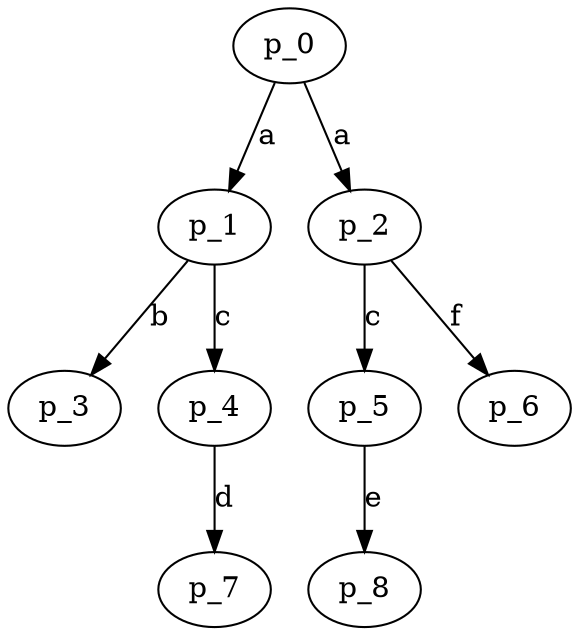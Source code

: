 digraph LTSP {
    p_0 -> p_1 [label="a"];
    p_0 -> p_2 [label="a"];
    p_1 -> p_3 [label="b"];
    p_1 -> p_4 [label="c"];
    p_2 -> p_5 [label="c"];
    p_2 -> p_6 [label="f"];
    p_4 -> p_7 [label="d"];
    p_5 -> p_8 [label="e"];
}